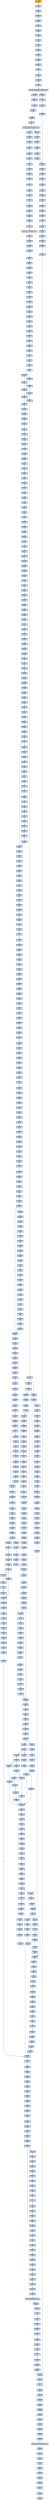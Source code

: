 strict digraph G {
	graph [bgcolor=transparent,
		name=G
	];
	node [color=lightsteelblue,
		fillcolor=lightsteelblue,
		shape=rectangle,
		style=filled
	];
	"0x0043f249"	[label="0x0043f249
movl"];
	"0x0043f24f"	[label="0x0043f24f
orl"];
	"0x0043f249" -> "0x0043f24f"	[color="#000000"];
	"0x0043f91a"	[label="0x0043f91a
movl"];
	"0x0043f91e"	[label="0x0043f91e
movl"];
	"0x0043f91a" -> "0x0043f91e"	[color="#000000"];
	"0x0043ff39"	[label="0x0043ff39
movl"];
	"0x0043ff3d"	[label="0x0043ff3d
incl"];
	"0x0043ff39" -> "0x0043ff3d"	[color="#000000"];
	"0x0043fb32"	[label="0x0043fb32
movl"];
	"0x0043fb37"	[label="0x0043fb37
movl"];
	"0x0043fb32" -> "0x0043fb37"	[color="#000000"];
	"0x0043fe7d"	[label="0x0043fe7d
movl"];
	"0x0043fe80"	[label="0x0043fe80
subl"];
	"0x0043fe7d" -> "0x0043fe80"	[color="#000000"];
	"0x0043ff0d"	[label="0x0043ff0d
movl"];
	"0x0043ff14"	[label="0x0043ff14
jmp"];
	"0x0043ff0d" -> "0x0043ff14"	[color="#000000"];
	"0x0043f7cb"	[label="0x0043f7cb
shll"];
	"0x0043f7ce"	[label="0x0043f7ce
andl"];
	"0x0043f7cb" -> "0x0043f7ce"	[color="#000000"];
	"0x0043fe72"	[label="0x0043fe72
subl"];
	"0x0043fe74"	[label="0x0043fe74
addl"];
	"0x0043fe72" -> "0x0043fe74"	[color="#000000"];
	"0x0043fe67"	[label="0x0043fe67
movl"];
	"0x0043fe6a"	[label="0x0043fe6a
movl"];
	"0x0043fe67" -> "0x0043fe6a"	[color="#000000"];
	"0x0043f179"	[label="0x0043f179
repz"];
	"0x0043f17b"	[label="0x0043f17b
popl"];
	"0x0043f179" -> "0x0043f17b"	[color="#000000"];
	"0x0043f972"	[label="0x0043f972
je"];
	"0x0043f996"	[label="0x0043f996
movl"];
	"0x0043f972" -> "0x0043f996"	[color="#000000",
		label=T];
	"0x0043f974"	[label="0x0043f974
movl"];
	"0x0043f972" -> "0x0043f974"	[color="#000000",
		label=F];
	"0x0043f0f1"	[label="0x0043f0f1
pushl"];
	"0x0043f0f7"	[label="0x0043f0f7
pushl"];
	"0x0043f0f1" -> "0x0043f0f7"	[color="#000000"];
	"0x0043f7e5"	[label="0x0043f7e5
jae"];
	"0x0043f7e7"	[label="0x0043f7e7
popl"];
	"0x0043f7e5" -> "0x0043f7e7"	[color="#000000",
		label=F];
	"0x0043fa89"	[label="0x0043fa89
xorl"];
	"0x0043fa8b"	[label="0x0043fa8b
xorl"];
	"0x0043fa89" -> "0x0043fa8b"	[color="#000000"];
	"0x0043f8dc"	[label="0x0043f8dc
movl"];
	"0x0043f8e0"	[label="0x0043f8e0
movl"];
	"0x0043f8dc" -> "0x0043f8e0"	[color="#000000"];
	"0x0043fa7d"	[label="0x0043fa7d
popl"];
	"0x0043fa7e"	[label="0x0043fa7e
popl"];
	"0x0043fa7d" -> "0x0043fa7e"	[color="#000000"];
	"0x0043f015"	[label="0x0043f015
movl"];
	"0x0043f01a"	[label="0x0043f01a
addl"];
	"0x0043f015" -> "0x0043f01a"	[color="#000000"];
	"0x0043fd3e"	[label="0x0043fd3e
movl"];
	"0x0043fd42"	[label="0x0043fd42
jmp"];
	"0x0043fd3e" -> "0x0043fd42"	[color="#000000"];
	"0x0043fe55"	[label="0x0043fe55
addl"];
	"0x0043fe58"	[label="0x0043fe58
orl"];
	"0x0043fe55" -> "0x0043fe58"	[color="#000000"];
	"0x0043fb6e"	[label="0x0043fb6e
leal"];
	"0x0043fb71"	[label="0x0043fb71
pushl"];
	"0x0043fb6e" -> "0x0043fb71"	[color="#000000"];
	"0x0043f840"	[label="0x0043f840
movl"];
	"0x0043f845"	[label="0x0043f845
movl"];
	"0x0043f840" -> "0x0043f845"	[color="#000000"];
	"0x0043f2b1"	[label="0x0043f2b1
addl"];
	"0x0043f2b3"	[label="0x0043f2b3
addl"];
	"0x0043f2b1" -> "0x0043f2b3"	[color="#000000"];
	"0x0043fd3a"	[label="0x0043fd3a
incl"];
	"0x0043fd3b"	[label="0x0043fd3b
incl"];
	"0x0043fd3a" -> "0x0043fd3b"	[color="#000000"];
	"0x0043f7b3"	[label="0x0043f7b3
pushl"];
	"0x0043f7b4"	[label="0x0043f7b4
movl"];
	"0x0043f7b3" -> "0x0043f7b4"	[color="#000000"];
	"0x0043fa82"	[label="0x0043fa82
popl"];
	"0x0043fa83"	[label="0x0043fa83
ret"];
	"0x0043fa82" -> "0x0043fa83"	[color="#000000"];
	"0x0043f943"	[label="0x0043f943
cmpl"];
	"0x0043f949"	[label="0x0043f949
je"];
	"0x0043f943" -> "0x0043f949"	[color="#000000"];
	"0x0043fed3"	[label="0x0043fed3
movl"];
	"0x0043fed6"	[label="0x0043fed6
movl"];
	"0x0043fed3" -> "0x0043fed6"	[color="#000000"];
	"0x0043fec6"	[label="0x0043fec6
movl"];
	"0x0043fec8"	[label="0x0043fec8
cmpl"];
	"0x0043fec6" -> "0x0043fec8"	[color="#000000"];
	"0x0043fa07"	[label="0x0043fa07
jae"];
	"0x0043fa09"	[label="0x0043fa09
movl"];
	"0x0043fa07" -> "0x0043fa09"	[color="#000000",
		label=F];
	"0x0043fa1d"	[label="0x0043fa1d
cmpl"];
	"0x0043fa07" -> "0x0043fa1d"	[color="#000000",
		label=T];
	"0x0043fbc5"	[label="0x0043fbc5
movl"];
	"0x0043fbc7"	[label="0x0043fbc7
call"];
	"0x0043fbc5" -> "0x0043fbc7"	[color="#000000"];
	"0x0043f7db"	[label="0x0043f7db
movl"];
	"0x0043f7de"	[label="0x0043f7de
movl"];
	"0x0043f7db" -> "0x0043f7de"	[color="#000000"];
	"0x0043fcda"	[label="0x0043fcda
leal"];
	"0x0043fcde"	[label="0x0043fcde
movl"];
	"0x0043fcda" -> "0x0043fcde"	[color="#000000"];
	"0x0043f807"	[label="0x0043f807
movl"];
	"0x0043f80a"	[label="0x0043f80a
popl"];
	"0x0043f807" -> "0x0043f80a"	[color="#000000"];
	"0x0043fa1b"	[label="0x0043fa1b
jmp"];
	"0x0043fa58"	[label="0x0043fa58
movl"];
	"0x0043fa1b" -> "0x0043fa58"	[color="#000000"];
	"0x0043f7fd"	[label="0x0043f7fd
andl"];
	"0x0043f802"	[label="0x0043f802
shrl"];
	"0x0043f7fd" -> "0x0043f802"	[color="#000000"];
	"0x0043fe90"	[label="0x0043fe90
call"];
	"0x0043f9b0"	[label="0x0043f9b0
pushl"];
	"0x0043fe90" -> "0x0043f9b0"	[color="#000000"];
	"0x0043f26f"	[label="0x0043f26f
addl"];
	"0x0043f271"	[label="0x0043f271
movl"];
	"0x0043f26f" -> "0x0043f271"	[color="#000000"];
	"0x0043f7a4"	[label="0x0043f7a4
pushl"];
	"0x0043f7a5"	[label="0x0043f7a5
movl"];
	"0x0043f7a4" -> "0x0043f7a5"	[color="#000000"];
	"0x0043ff53"	[label="0x0043ff53
cmpl"];
	"0x0043ff55"	[label="0x0043ff55
jb"];
	"0x0043ff53" -> "0x0043ff55"	[color="#000000"];
	"0x0043f9a7"	[label="0x0043f9a7
addl"];
	"0x0043f9ad"	[label="0x0043f9ad
ret"];
	"0x0043f9a7" -> "0x0043f9ad"	[color="#000000"];
	"0x0043fa9b"	[label="0x0043fa9b
movb"];
	"0x0043faa2"	[label="0x0043faa2
popl"];
	"0x0043fa9b" -> "0x0043faa2"	[color="#000000"];
	"0x0043f8f0"	[label="0x0043f8f0
subl"];
	"0x0043f8f2"	[label="0x0043f8f2
addl"];
	"0x0043f8f0" -> "0x0043f8f2"	[color="#000000"];
	"0x0043fa16"	[label="0x0043fa16
movb"];
	"0x0043fa19"	[label="0x0043fa19
movl"];
	"0x0043fa16" -> "0x0043fa19"	[color="#000000"];
	"0x0043ff6c"	[label="0x0043ff6c
testb"];
	"0x0043ff6e"	[label="0x0043ff6e
je"];
	"0x0043ff6c" -> "0x0043ff6e"	[color="#000000"];
	"0x0043ff61"	[label="0x0043ff61
movl"];
	"0x0043ff63"	[label="0x0043ff63
jmp"];
	"0x0043ff61" -> "0x0043ff63"	[color="#000000"];
	"0x0043fce6"	[label="0x0043fce6
popl"];
	"0x0043fce7"	[label="0x0043fce7
popl"];
	"0x0043fce6" -> "0x0043fce7"	[color="#000000"];
	"0x0043f176"	[label="0x0043f176
andl"];
	"0x0043f176" -> "0x0043f179"	[color="#000000"];
	"0x0043f7e0"	[label="0x0043f7e0
movl"];
	"0x0043f7e3"	[label="0x0043f7e3
cmpl"];
	"0x0043f7e0" -> "0x0043f7e3"	[color="#000000"];
	"0x0043f1c0"	[label="0x0043f1c0
movl"];
	"0x0043f1c6"	[label="0x0043f1c6
subl"];
	"0x0043f1c0" -> "0x0043f1c6"	[color="#000000"];
	"0x0043f964"	[label="0x0043f964
jbe"];
	"0x0043f966"	[label="0x0043f966
movl"];
	"0x0043f964" -> "0x0043f966"	[color="#000000",
		label=F];
	"0x0043f2c0"	[label="0x0043f2c0
addl"];
	"0x0043f2c6"	[label="0x0043f2c6
testl"];
	"0x0043f2c0" -> "0x0043f2c6"	[color="#000000"];
	"0x0043fe3c"	[label="0x0043fe3c
shll"];
	"0x0043fe3f"	[label="0x0043fe3f
movb"];
	"0x0043fe3c" -> "0x0043fe3f"	[color="#000000"];
	"0x0043fb9d"	[label="0x0043fb9d
cmpl"];
	"0x0043fba0"	[label="0x0043fba0
jb"];
	"0x0043fb9d" -> "0x0043fba0"	[color="#000000"];
	"0x0043f8cc"	[label="0x0043f8cc
movl"];
	"0x0043f8cf"	[label="0x0043f8cf
movl"];
	"0x0043f8cc" -> "0x0043f8cf"	[color="#000000"];
	"0x0043f7f6"	[label="0x0043f7f6
movl"];
	"0x0043f7fb"	[label="0x0043f7fb
subl"];
	"0x0043f7f6" -> "0x0043f7fb"	[color="#000000"];
	"0x0043f0b0"	[label="0x0043f0b0
pushl"];
	"0x0043f0b2"	[label="0x0043f0b2
pushl"];
	"0x0043f0b0" -> "0x0043f0b2"	[color="#000000"];
	"0x0043faaf"	[label="0x0043faaf
incl"];
	"0x0043fab0"	[label="0x0043fab0
cmpl"];
	"0x0043faaf" -> "0x0043fab0"	[color="#000000"];
	"0x0043f99d"	[label="0x0043f99d
cmpl"];
	"0x0043f99f"	[label="0x0043f99f
jb"];
	"0x0043f99d" -> "0x0043f99f"	[color="#000000"];
	"0x0043f83b"	[label="0x0043f83b
pushl"];
	"0x0043f83c"	[label="0x0043f83c
pushl"];
	"0x0043f83b" -> "0x0043f83c"	[color="#000000"];
	"0x0043fefc"	[label="0x0043fefc
movl"];
	"0x0043ff03"	[label="0x0043ff03
testl"];
	"0x0043fefc" -> "0x0043ff03"	[color="#000000"];
	"0x0043fb72"	[label="0x0043fb72
pushl"];
	"0x0043fb71" -> "0x0043fb72"	[color="#000000"];
	"0x0043fb63"	[label="0x0043fb63
subl"];
	"0x0043fb69"	[label="0x0043fb69
pushl"];
	"0x0043fb63" -> "0x0043fb69"	[color="#000000"];
	"0x0043f416"	[label="0x0043f416
jne"];
	"0x0043f420"	[label="0x0043f420
pushl"];
	"0x0043f416" -> "0x0043f420"	[color="#000000",
		label=T];
	"0x0043fecb"	[label="0x0043fecb
movl"];
	"0x0043fec8" -> "0x0043fecb"	[color="#000000"];
	"0x0043f8ad"	[label="0x0043f8ad
cmpl"];
	"0x0043f8b3"	[label="0x0043f8b3
movl"];
	"0x0043f8ad" -> "0x0043f8b3"	[color="#000000"];
	"0x0043f40d"	[label="0x0043f40d
orl"];
	"0x0043f40f"	[label="0x0043f40f
movl"];
	"0x0043f40d" -> "0x0043f40f"	[color="#000000"];
	"0x0043f97a"	[label="0x0043f97a
andl"];
	"0x0043f97f"	[label="0x0043f97f
movl"];
	"0x0043f97a" -> "0x0043f97f"	[color="#000000"];
	"0x0043fcc5"	[label="0x0043fcc5
incl"];
	"0x0043fcc6"	[label="0x0043fcc6
cmpl"];
	"0x0043fcc5" -> "0x0043fcc6"	[color="#000000"];
	"0x0043fb06"	[label="0x0043fb06
movl"];
	"0x0043fb08"	[label="0x0043fb08
movl"];
	"0x0043fb06" -> "0x0043fb08"	[color="#000000"];
	"0x0043f2b9"	[label="0x0043f2b9
movl"];
	"0x0043f2b3" -> "0x0043f2b9"	[color="#000000"];
	"0x0043f9b1"	[label="0x0043f9b1
pushl"];
	"0x0043f9b0" -> "0x0043f9b1"	[color="#000000"];
	"0x0043f864"	[label="0x0043f864
xorl"];
	"0x0043f866"	[label="0x0043f866
movb"];
	"0x0043f864" -> "0x0043f866"	[color="#000000"];
	"0x0043f3ff"	[label="0x0043f3ff
popl"];
	"0x0043f400"	[label="0x0043f400
movl"];
	"0x0043f3ff" -> "0x0043f400"	[color="#000000"];
	"0x0043fd2d"	[label="0x0043fd2d
cmpl"];
	"0x0043fd32"	[label="0x0043fd32
jae"];
	"0x0043fd2d" -> "0x0043fd32"	[color="#000000"];
	"0x0043fe42"	[label="0x0043fe42
movb"];
	"0x0043fe46"	[label="0x0043fe46
movl"];
	"0x0043fe42" -> "0x0043fe46"	[color="#000000"];
	"0x0043fa5a"	[label="0x0043fa5a
movl"];
	"0x0043fa58" -> "0x0043fa5a"	[color="#000000"];
	"0x0043f82c"	[label="0x0043f82c
addl"];
	"0x0043f831"	[label="0x0043f831
ret"];
	"0x0043f82c" -> "0x0043f831"	[color="#000000"];
	"0x0043f15f"	[label="0x0043f15f
movl"];
	"0x0043f161"	[label="0x0043f161
movl"];
	"0x0043f15f" -> "0x0043f161"	[color="#000000"];
	"0x0043fa85"	[label="0x0043fa85
pushl"];
	"0x0043fa86"	[label="0x0043fa86
pushl"];
	"0x0043fa85" -> "0x0043fa86"	[color="#000000"];
	"0x0043ff16"	[label="0x0043ff16
movl"];
	"0x0043ff1c"	[label="0x0043ff1c
movl"];
	"0x0043ff16" -> "0x0043ff1c"	[color="#000000"];
	"0x0043f88e"	[label="0x0043f88e
movl"];
	"0x0043f892"	[label="0x0043f892
movl"];
	"0x0043f88e" -> "0x0043f892"	[color="#000000"];
	"0x0043fe24"	[label="0x0043fe24
je"];
	"0x0043fe26"	[label="0x0043fe26
cmpl"];
	"0x0043fe24" -> "0x0043fe26"	[color="#000000",
		label=F];
	"0x0043fe9c"	[label="0x0043fe9c
cmpl"];
	"0x0043fe24" -> "0x0043fe9c"	[color="#000000",
		label=T];
	"0x0043fe65"	[label="0x0043fe65
jae"];
	"0x0043fe65" -> "0x0043fe67"	[color="#000000",
		label=F];
	"0x0043f00d"	[label="0x0043f00d
ret"];
	"0x0043f008"	[label="0x0043f008
jmp"];
	"0x0043f00d" -> "0x0043f008"	[color="#000000"];
	"0x0043f04f"	[label="0x0043f04f
call"];
	GETPROCADDRESS_KERNEL32_DLL	[color=lightgrey,
		fillcolor=lightgrey,
		label="GETPROCADDRESS_KERNEL32_DLL
GETPROCADDRESS-KERNEL32-DLL"];
	"0x0043f04f" -> GETPROCADDRESS_KERNEL32_DLL	[color="#000000"];
	"0x0043f6d7"	[label="0x0043f6d7
call"];
	"0x0043fa84"	[label="0x0043fa84
pushl"];
	"0x0043f6d7" -> "0x0043fa84"	[color="#000000"];
	"0x0043fa84" -> "0x0043fa85"	[color="#000000"];
	"0x0043f71a"	[label="0x0043f71a
jne"];
	"0x0043f726"	[label="0x0043f726
movl"];
	"0x0043f71a" -> "0x0043f726"	[color="#000000",
		label=T];
	"0x0043f8fa"	[label="0x0043f8fa
movl"];
	"0x0043f8fe"	[label="0x0043f8fe
movl"];
	"0x0043f8fa" -> "0x0043f8fe"	[color="#000000"];
	"0x0043ff83"	[label="0x0043ff83
movb"];
	"0x0043ff85"	[label="0x0043ff85
popl"];
	"0x0043ff83" -> "0x0043ff85"	[color="#000000"];
	"0x0043ff70"	[label="0x0043ff70
cmpl"];
	"0x0043fd42" -> "0x0043ff70"	[color="#000000"];
	"0x0043f04a"	[label="0x0043f04a
leal"];
	"0x0043f04d"	[label="0x0043f04d
pushl"];
	"0x0043f04a" -> "0x0043f04d"	[color="#000000"];
	"0x0043fb98"	[label="0x0043fb98
movb"];
	"0x0043fb9c"	[label="0x0043fb9c
incl"];
	"0x0043fb98" -> "0x0043fb9c"	[color="#000000"];
	"0x0043fb24"	[label="0x0043fb24
movl"];
	"0x0043fb2a"	[label="0x0043fb2a
movl"];
	"0x0043fb24" -> "0x0043fb2a"	[color="#000000"];
	"0x0043f0bc"	[label="0x0043f0bc
pushl"];
	"0x0043f0be"	[label="0x0043f0be
call"];
	"0x0043f0bc" -> "0x0043f0be"	[color="#000000"];
	"0x0043f935"	[label="0x0043f935
movl"];
	"0x0043f939"	[label="0x0043f939
movl"];
	"0x0043f935" -> "0x0043f939"	[color="#000000"];
	"0x0043f862"	[label="0x0043f862
jbe"];
	"0x0043f862" -> "0x0043f864"	[color="#000000",
		label=F];
	"0x0043fa87"	[label="0x0043fa87
movl"];
	"0x0043fa86" -> "0x0043fa87"	[color="#000000"];
	"0x0043f9d0"	[label="0x0043f9d0
shll"];
	"0x0043f9d3"	[label="0x0043f9d3
andl"];
	"0x0043f9d0" -> "0x0043f9d3"	[color="#000000"];
	"0x0043ff57"	[label="0x0043ff57
movl"];
	"0x0043ff55" -> "0x0043ff57"	[color="#000000",
		label=F];
	"0x0043f9a4"	[label="0x0043f9a4
movb"];
	"0x0043f9a6"	[label="0x0043f9a6
popl"];
	"0x0043f9a4" -> "0x0043f9a6"	[color="#000000"];
	"0x0043f926"	[label="0x0043f926
addl"];
	"0x0043f929"	[label="0x0043f929
incl"];
	"0x0043f926" -> "0x0043f929"	[color="#000000"];
	"0x0043f8d3"	[label="0x0043f8d3
jl"];
	"0x0043f8d5"	[label="0x0043f8d5
movl"];
	"0x0043f8d3" -> "0x0043f8d5"	[color="#000000",
		label=F];
	"0x0043f922"	[label="0x0043f922
movl"];
	"0x0043f8d3" -> "0x0043f922"	[color="#000000",
		label=T];
	"0x0043f163"	[label="0x0043f163
addl"];
	"0x0043f161" -> "0x0043f163"	[color="#000000"];
	"0x0043f7c4"	[label="0x0043f7c4
movl"];
	"0x0043f7c7"	[label="0x0043f7c7
movl"];
	"0x0043f7c4" -> "0x0043f7c7"	[color="#000000"];
	"0x0043f6f0"	[label="0x0043f6f0
call"];
	"0x0043fb02"	[label="0x0043fb02
movl"];
	"0x0043f6f0" -> "0x0043fb02"	[color="#000000"];
	"0x0043f2a2"	[label="0x0043f2a2
movl"];
	"0x0043f2a8"	[label="0x0043f2a8
movl"];
	"0x0043f2a2" -> "0x0043f2a8"	[color="#000000"];
	"0x0043f251"	[label="0x0043f251
je"];
	"0x0043f24f" -> "0x0043f251"	[color="#000000"];
	"0x0043fa95"	[label="0x0043fa95
pushl"];
	"0x0043fa96"	[label="0x0043fa96
call"];
	"0x0043fa95" -> "0x0043fa96"	[color="#000000"];
	"0x0043fab3"	[label="0x0043fab3
jb"];
	"0x0043fab5"	[label="0x0043fab5
movl"];
	"0x0043fab3" -> "0x0043fab5"	[color="#000000",
		label=F];
	"0x0043fce8"	[label="0x0043fce8
movb"];
	"0x0043fcea"	[label="0x0043fcea
popl"];
	"0x0043fce8" -> "0x0043fcea"	[color="#000000"];
	"0x0043f907"	[label="0x0043f907
movw"];
	"0x0043f90a"	[label="0x0043f90a
shrl"];
	"0x0043f907" -> "0x0043f90a"	[color="#000000"];
	"0x0043f2aa"	[label="0x0043f2aa
testl"];
	"0x0043f2ac"	[label="0x0043f2ac
jne"];
	"0x0043f2aa" -> "0x0043f2ac"	[color="#000000"];
	"0x0043fe29"	[label="0x0043fe29
jb"];
	"0x0043fe2b"	[label="0x0043fe2b
movl"];
	"0x0043fe29" -> "0x0043fe2b"	[color="#000000",
		label=F];
	"0x0043fe29" -> "0x0043fe9c"	[color="#000000",
		label=T];
	"0x0043f042"	[label="0x0043f042
movl"];
	"0x0043f048"	[label="0x0043f048
movl"];
	"0x0043f042" -> "0x0043f048"	[color="#000000"];
	"0x0043f055"	[label="0x0043f055
stosl"];
	"0x0043f056"	[label="0x0043f056
movb"];
	"0x0043f055" -> "0x0043f056"	[color="#000000"];
	"0x0043f37e"	[label="0x0043f37e
movl"];
	"0x0043f384"	[label="0x0043f384
jmp"];
	"0x0043f37e" -> "0x0043f384"	[color="#000000"];
	"0x0043ff86"	[label="0x0043ff86
addl"];
	"0x0043ff89"	[label="0x0043ff89
ret"];
	"0x0043ff86" -> "0x0043ff89"	[color="#000000"];
	"0x0043f8eb"	[label="0x0043f8eb
andl"];
	"0x0043f8eb" -> "0x0043f8f0"	[color="#000000"];
	"0x0043ff4e"	[label="0x0043ff4e
movb"];
	"0x0043ff51"	[label="0x0043ff51
movl"];
	"0x0043ff4e" -> "0x0043ff51"	[color="#000000"];
	"0x0043fcb9"	[label="0x0043fcb9
xorl"];
	"0x0043fcbb"	[label="0x0043fcbb
cmpb"];
	"0x0043fcb9" -> "0x0043fcbb"	[color="#000000"];
	"0x0043f38f"	[label="0x0043f38f
movl"];
	"0x0043f392"	[label="0x0043f392
addl"];
	"0x0043f38f" -> "0x0043f392"	[color="#000000"];
	"0x0043fed1"	[label="0x0043fed1
jae"];
	"0x0043fed1" -> "0x0043fed3"	[color="#000000",
		label=F];
	"0x0043fb74"	[label="0x0043fb74
movl"];
	"0x0043fb76"	[label="0x0043fb76
call"];
	"0x0043fb74" -> "0x0043fb76"	[color="#000000"];
	"0x0043ff4c"	[label="0x0043ff4c
movb"];
	"0x0043ff4c" -> "0x0043ff4e"	[color="#000000"];
	"0x0043f1b0"	[label="0x0043f1b0
je"];
	"0x0043f1ba"	[label="0x0043f1ba
movl"];
	"0x0043f1b0" -> "0x0043f1ba"	[color="#000000",
		label=T];
	"0x0043f048" -> "0x0043f04a"	[color="#000000"];
	"0x0043f970"	[label="0x0043f970
testb"];
	"0x0043f970" -> "0x0043f972"	[color="#000000"];
	"0x0043fa5d"	[label="0x0043fa5d
addl"];
	"0x0043fa5a" -> "0x0043fa5d"	[color="#000000"];
	"0x0043f84d"	[label="0x0043f84d
leal"];
	"0x0043f851"	[label="0x0043f851
xorl"];
	"0x0043f84d" -> "0x0043f851"	[color="#000000"];
	"0x0043f80f"	[label="0x0043f80f
movl"];
	"0x0043f813"	[label="0x0043f813
movl"];
	"0x0043f80f" -> "0x0043f813"	[color="#000000"];
	"0x0043fe41"	[label="0x0043fe41
incl"];
	"0x0043fe41" -> "0x0043fe42"	[color="#000000"];
	"0x0043fb12"	[label="0x0043fb12
movl"];
	"0x0043fb14"	[label="0x0043fb14
movl"];
	"0x0043fb12" -> "0x0043fb14"	[color="#000000"];
	"0x0043fa05"	[label="0x0043fa05
cmpl"];
	"0x0043fa05" -> "0x0043fa07"	[color="#000000"];
	"0x0043fefa"	[label="0x0043fefa
jae"];
	"0x0043fefa" -> "0x0043fefc"	[color="#000000",
		label=F];
	"0x0043fefa" -> "0x0043ff16"	[color="#000000",
		label=T];
	"0x0043fd36"	[label="0x0043fd36
movb"];
	"0x0043fd38"	[label="0x0043fd38
movl"];
	"0x0043fd36" -> "0x0043fd38"	[color="#000000"];
	"0x0043f6ec"	[label="0x0043f6ec
leal"];
	"0x0043f6ec" -> "0x0043f6f0"	[color="#000000"];
	"0x0043ff4b"	[label="0x0043ff4b
incl"];
	"0x0043ff4b" -> "0x0043ff4c"	[color="#000000"];
	"0x0043f03c"	[label="0x0043f03c
call"];
	GETMODULEHANDLEA_KERNEL32_DLL	[color=lightgrey,
		fillcolor=lightgrey,
		label="GETMODULEHANDLEA_KERNEL32_DLL
GETMODULEHANDLEA-KERNEL32-DLL"];
	"0x0043f03c" -> GETMODULEHANDLEA_KERNEL32_DLL	[color="#000000"];
	"0x0043f6c8"	[label="0x0043f6c8
movl"];
	"0x0043f6cc"	[label="0x0043f6cc
subl"];
	"0x0043f6c8" -> "0x0043f6cc"	[color="#000000"];
	"0x0043fa27"	[label="0x0043fa27
addl"];
	"0x0043fa2a"	[label="0x0043fa2a
jmp"];
	"0x0043fa27" -> "0x0043fa2a"	[color="#000000"];
	"0x0043f415"	[label="0x0043f415
popa"];
	"0x0043f415" -> "0x0043f416"	[color="#000000"];
	"0x0043f002"	[label="0x0043f002
call"];
	"0x0043f00a"	[label="0x0043f00a
popl"];
	"0x0043f002" -> "0x0043f00a"	[color="#000000"];
	"0x0043f718"	[label="0x0043f718
testb"];
	"0x0043ff89" -> "0x0043f718"	[color="#000000"];
	"0x0043f8f4"	[label="0x0043f8f4
movb"];
	"0x0043f8f2" -> "0x0043f8f4"	[color="#000000"];
	"0x0043f16f"	[label="0x0043f16f
sarl"];
	"0x0043f172"	[label="0x0043f172
repz"];
	"0x0043f16f" -> "0x0043f172"	[color="#000000"];
	"0x0043fce3"	[label="0x0043fce3
repz"];
	"0x0043fce5"	[label="0x0043fce5
popl"];
	"0x0043fce3" -> "0x0043fce5"	[color="#000000"];
	"0x0043fe8a"	[label="0x0043fe8a
leal"];
	"0x0043fe8a" -> "0x0043fe90"	[color="#000000"];
	"0x0043fb5a"	[label="0x0043fb5a
call"];
	"0x0043fb5a" -> "0x0043fb63"	[color="#000000"];
	"0x0043f425"	[label="0x0043f425
ret"];
	"0x0043f2bb"	[label="0x0043f2bb
movl"];
	"0x0043f2b9" -> "0x0043f2bb"	[color="#000000"];
	"0x0043f035"	[label="0x0043f035
leal"];
	"0x0043f03b"	[label="0x0043f03b
pushl"];
	"0x0043f035" -> "0x0043f03b"	[color="#000000"];
	"0x0043f823"	[label="0x0043f823
leal"];
	"0x0043f826"	[label="0x0043f826
movl"];
	"0x0043f823" -> "0x0043f826"	[color="#000000"];
	"0x0043f0b7"	[label="0x0043f0b7
pushl"];
	"0x0043f0b2" -> "0x0043f0b7"	[color="#000000"];
	"0x0043fe5a"	[label="0x0043fe5a
movl"];
	"0x0043fe58" -> "0x0043fe5a"	[color="#000000"];
	"0x0043f40c"	[label="0x0043f40c
popl"];
	"0x0043f40c" -> "0x0043f40d"	[color="#000000"];
	"0x0043f8f6"	[label="0x0043f8f6
movl"];
	"0x0043f8f8"	[label="0x0043f8f8
movb"];
	"0x0043f8f6" -> "0x0043f8f8"	[color="#000000"];
	"0x0043ff5b"	[label="0x0043ff5b
addl"];
	"0x0043ff57" -> "0x0043ff5b"	[color="#000000"];
	"0x0043f117"	[label="0x0043f117
movl"];
	"0x0043f11d"	[label="0x0043f11d
xorl"];
	"0x0043f117" -> "0x0043f11d"	[color="#000000"];
	"0x0043fa4e"	[label="0x0043fa4e
jmp"];
	"0x0043fa4e" -> "0x0043fa58"	[color="#000000"];
	"0x0043f904"	[label="0x0043f904
shll"];
	"0x0043f904" -> "0x0043f907"	[color="#000000"];
	"0x0043f83d"	[label="0x0043f83d
movl"];
	"0x0043f83c" -> "0x0043f83d"	[color="#000000"];
	"0x0043f111"	[label="0x0043f111
pushl"];
	"0x0043f112"	[label="0x0043f112
movl"];
	"0x0043f111" -> "0x0043f112"	[color="#000000"];
	"0x0043fe82"	[label="0x0043fe82
andl"];
	"0x0043fe88"	[label="0x0043fe88
shrl"];
	"0x0043fe82" -> "0x0043fe88"	[color="#000000"];
	"0x0043f92e"	[label="0x0043f92e
cmpl"];
	"0x0043f931"	[label="0x0043f931
movl"];
	"0x0043f92e" -> "0x0043f931"	[color="#000000"];
	"0x0043fa11"	[label="0x0043fa11
shrl"];
	"0x0043fa14"	[label="0x0043fa14
xorl"];
	"0x0043fa11" -> "0x0043fa14"	[color="#000000"];
	"0x0043ff22"	[label="0x0043ff22
leal"];
	"0x0043ff1c" -> "0x0043ff22"	[color="#000000"];
	"0x0043fa5f"	[label="0x0043fa5f
movl"];
	"0x0043fa5d" -> "0x0043fa5f"	[color="#000000"];
	"0x0043fb1b"	[label="0x0043fb1b
movl"];
	"0x0043fb14" -> "0x0043fb1b"	[color="#000000"];
	"0x0043f7ee"	[label="0x0043f7ee
movl"];
	"0x0043f7f2"	[label="0x0043f7f2
subl"];
	"0x0043f7ee" -> "0x0043f7f2"	[color="#000000"];
	"0x0043ff82"	[label="0x0043ff82
popl"];
	"0x0043ff82" -> "0x0043ff83"	[color="#000000"];
	"0x0043f40f" -> "0x0043f415"	[color="#000000"];
	"0x0043f89e"	[label="0x0043f89e
leal"];
	"0x0043f8a1"	[label="0x0043f8a1
movl"];
	"0x0043f89e" -> "0x0043f8a1"	[color="#000000"];
	"0x0043f05b"	[label="0x0043f05b
cmpb"];
	"0x0043f05d"	[label="0x0043f05d
jne"];
	"0x0043f05b" -> "0x0043f05d"	[color="#000000"];
	"0x0043fa14" -> "0x0043fa16"	[color="#000000"];
	"0x0043fb30"	[label="0x0043fb30
xorl"];
	"0x0043fb2a" -> "0x0043fb30"	[color="#000000"];
	"0x0043f983"	[label="0x0043f983
movl"];
	"0x0043f986"	[label="0x0043f986
xorl"];
	"0x0043f983" -> "0x0043f986"	[color="#000000"];
	"0x0043fa2f"	[label="0x0043fa2f
jae"];
	"0x0043fa38"	[label="0x0043fa38
cmpl"];
	"0x0043fa2f" -> "0x0043fa38"	[color="#000000",
		label=T];
	"0x0043fa31"	[label="0x0043fa31
movl"];
	"0x0043fa2f" -> "0x0043fa31"	[color="#000000",
		label=F];
	"0x0043f04e"	[label="0x0043f04e
pushl"];
	"0x0043f04d" -> "0x0043f04e"	[color="#000000"];
	"0x0043fbaf"	[label="0x0043fbaf
call"];
	"0x0043f834"	[label="0x0043f834
subl"];
	"0x0043fbaf" -> "0x0043f834"	[color="#000000"];
	"0x0043fa2c"	[label="0x0043fa2c
cmpl"];
	"0x0043fa2c" -> "0x0043fa2f"	[color="#000000"];
	"0x0043fa3b"	[label="0x0043fa3b
jae"];
	"0x0043fa44"	[label="0x0043fa44
cmpl"];
	"0x0043fa3b" -> "0x0043fa44"	[color="#000000",
		label=T];
	"0x0043fa3d"	[label="0x0043fa3d
movl"];
	"0x0043fa3b" -> "0x0043fa3d"	[color="#000000",
		label=F];
	"0x0043fa38" -> "0x0043fa3b"	[color="#000000"];
	"0x0043f8f8" -> "0x0043f8fa"	[color="#000000"];
	"0x0043f9e1"	[label="0x0043f9e1
movl"];
	"0x0043f9e4"	[label="0x0043f9e4
movl"];
	"0x0043f9e1" -> "0x0043f9e4"	[color="#000000"];
	"0x0043fb4f"	[label="0x0043fb4f
movl"];
	"0x0043fb55"	[label="0x0043fb55
repz"];
	"0x0043fb4f" -> "0x0043fb55"	[color="#000000"];
	"0x0043faf7"	[label="0x0043faf7
popl"];
	"0x0043faf8"	[label="0x0043faf8
popl"];
	"0x0043faf7" -> "0x0043faf8"	[color="#000000"];
	"0x0043f9e6"	[label="0x0043f9e6
movl"];
	"0x0043f9e9"	[label="0x0043f9e9
cmpl"];
	"0x0043f9e6" -> "0x0043f9e9"	[color="#000000"];
	"0x0043f7a7"	[label="0x0043f7a7
pushl"];
	"0x0043f7a8"	[label="0x0043f7a8
movl"];
	"0x0043f7a7" -> "0x0043f7a8"	[color="#000000"];
	"0x0043fec4"	[label="0x0043fec4
orl"];
	"0x0043fec4" -> "0x0043fec6"	[color="#000000"];
	"0x0043f915"	[label="0x0043f915
andl"];
	"0x0043f918"	[label="0x0043f918
repz"];
	"0x0043f915" -> "0x0043f918"	[color="#000000"];
	"0x0043f962"	[label="0x0043f962
testl"];
	"0x0043f962" -> "0x0043f964"	[color="#000000"];
	"0x0043fa65"	[label="0x0043fa65
movl"];
	"0x0043fa6a"	[label="0x0043fa6a
subl"];
	"0x0043fa65" -> "0x0043fa6a"	[color="#000000"];
	"0x0043f1c8"	[label="0x0043f1c8
je"];
	"0x0043f243"	[label="0x0043f243
movl"];
	"0x0043f1c8" -> "0x0043f243"	[color="#000000",
		label=T];
	"0x0043f99c"	[label="0x0043f99c
incl"];
	"0x0043f996" -> "0x0043f99c"	[color="#000000"];
	"0x0043f10f"	[label="0x0043f10f
pushl"];
	"0x0043f110"	[label="0x0043f110
pushl"];
	"0x0043f10f" -> "0x0043f110"	[color="#000000"];
	"0x0043fa8d"	[label="0x0043fa8d
leal"];
	"0x0043fa93"	[label="0x0043fa93
movl"];
	"0x0043fa8d" -> "0x0043fa93"	[color="#000000"];
	"0x0043f92a"	[label="0x0043f92a
decl"];
	"0x0043f929" -> "0x0043f92a"	[color="#000000"];
	"0x0043f873"	[label="0x0043f873
cmpl"];
	"0x0043f875"	[label="0x0043f875
movl"];
	"0x0043f873" -> "0x0043f875"	[color="#000000"];
	"0x0043fede"	[label="0x0043fede
subl"];
	"0x0043fee0"	[label="0x0043fee0
addl"];
	"0x0043fede" -> "0x0043fee0"	[color="#000000"];
	"0x0043ff7e"	[label="0x0043ff7e
movl"];
	"0x0043ff80"	[label="0x0043ff80
popl"];
	"0x0043ff7e" -> "0x0043ff80"	[color="#000000"];
	"0x0043f014"	[label="0x0043f014
popl"];
	"0x0043f014" -> "0x0043f015"	[color="#000000"];
	"0x0043fe39"	[label="0x0043fe39
movl"];
	"0x0043fe39" -> "0x0043fe3c"	[color="#000000"];
	"0x0043f9e4" -> "0x0043f9e6"	[color="#000000"];
	"0x0043f9c9"	[label="0x0043f9c9
movl"];
	"0x0043f9cc"	[label="0x0043f9cc
movl"];
	"0x0043f9c9" -> "0x0043f9cc"	[color="#000000"];
	"0x0043f7f4"	[label="0x0043f7f4
shrl"];
	"0x0043f7f2" -> "0x0043f7f4"	[color="#000000"];
	"0x0043fb72" -> "0x0043fb74"	[color="#000000"];
	"0x0043f869"	[label="0x0043f869
movl"];
	"0x0043f866" -> "0x0043f869"	[color="#000000"];
	"0x0043f001"	[color=lightgrey,
		fillcolor=orange,
		label="0x0043f001
pusha"];
	"0x0043f001" -> "0x0043f002"	[color="#000000"];
	"0x0043f174"	[label="0x0043f174
movl"];
	"0x0043f172" -> "0x0043f174"	[color="#000000"];
	"0x0043f9fd"	[label="0x0043f9fd
movl"];
	"0x0043fa00"	[label="0x0043fa00
andl"];
	"0x0043f9fd" -> "0x0043fa00"	[color="#000000"];
	"0x0043f89a"	[label="0x0043f89a
movl"];
	"0x0043f89a" -> "0x0043f89e"	[color="#000000"];
	"0x0043fe4c"	[label="0x0043fe4c
movl"];
	"0x0043fe50"	[label="0x0043fe50
andl"];
	"0x0043fe4c" -> "0x0043fe50"	[color="#000000"];
	"0x0043f0e9"	[label="0x0043f0e9
movl"];
	"0x0043f0eb"	[label="0x0043f0eb
addl"];
	"0x0043f0e9" -> "0x0043f0eb"	[color="#000000"];
	"0x0043ff41"	[label="0x0043ff41
cmpl"];
	"0x0043ff43"	[label="0x0043ff43
movl"];
	"0x0043ff41" -> "0x0043ff43"	[color="#000000"];
	"0x0043f2f1"	[label="0x0043f2f1
jne"];
	"0x0043f365"	[label="0x0043f365
movl"];
	"0x0043f2f1" -> "0x0043f365"	[color="#000000",
		label=T];
	"0x0043f9a3"	[label="0x0043f9a3
popl"];
	"0x0043f9a3" -> "0x0043f9a4"	[color="#000000"];
	"0x0043fbb4"	[label="0x0043fbb4
testb"];
	"0x0043f9ad" -> "0x0043fbb4"	[color="#000000"];
	"0x0043fca3"	[label="0x0043fca3
testb"];
	"0x0043f9ad" -> "0x0043fca3"	[color="#000000"];
	"0x0043f6ea"	[label="0x0043f6ea
pushl"];
	"0x0043f6eb"	[label="0x0043f6eb
pushl"];
	"0x0043f6ea" -> "0x0043f6eb"	[color="#000000"];
	"0x0043f274"	[label="0x0043f274
testl"];
	"0x0043f276"	[label="0x0043f276
je"];
	"0x0043f274" -> "0x0043f276"	[color="#000000"];
	"0x0043fb6a"	[label="0x0043fb6a
movl"];
	"0x0043fb69" -> "0x0043fb6a"	[color="#000000"];
	"0x0043fe31"	[label="0x0043fe31
cmpl"];
	"0x0043fe34"	[label="0x0043fe34
jb"];
	"0x0043fe31" -> "0x0043fe34"	[color="#000000"];
	"0x0043f0fc"	[label="0x0043f0fc
call"];
	"0x0043f0fc" -> "0x0043f6c8"	[color="#000000"];
	"0x0043f396"	[label="0x0043f396
pushl"];
	"0x0043f397"	[label="0x0043f397
pushl"];
	"0x0043f396" -> "0x0043f397"	[color="#000000"];
	"0x0043f988"	[label="0x0043f988
movb"];
	"0x0043f98b"	[label="0x0043f98b
movl"];
	"0x0043f988" -> "0x0043f98b"	[color="#000000"];
	"0x0043f095"	[label="0x0043f095
je"];
	"0x0043f0a1"	[label="0x0043f0a1
leal"];
	"0x0043f095" -> "0x0043f0a1"	[color="#000000",
		label=T];
	"0x0043ff7a"	[label="0x0043ff7a
movl"];
	"0x0043ff7a" -> "0x0043ff7e"	[color="#000000"];
	"0x0043f6d2"	[label="0x0043f6d2
leal"];
	"0x0043f6cc" -> "0x0043f6d2"	[color="#000000"];
	"0x0043fe2e"	[label="0x0043fe2e
leal"];
	"0x0043fe2e" -> "0x0043fe31"	[color="#000000"];
	"0x0043ff31"	[label="0x0043ff31
movl"];
	"0x0043ff14" -> "0x0043ff31"	[color="#000000"];
	"0x0043f8f4" -> "0x0043f8f6"	[color="#000000"];
	"0x0043fcc9"	[label="0x0043fcc9
jb"];
	"0x0043fcc6" -> "0x0043fcc9"	[color="#000000"];
	"0x0043f877"	[label="0x0043f877
jb"];
	"0x0043f875" -> "0x0043f877"	[color="#000000"];
	"0x0043f287"	[label="0x0043f287
testl"];
	"0x0043f289"	[label="0x0043f289
jne"];
	"0x0043f287" -> "0x0043f289"	[color="#000000"];
	"0x0043fcf2"	[label="0x0043fcf2
call"];
	"0x0043fcf8"	[label="0x0043fcf8
popl"];
	"0x0043fcf2" -> "0x0043fcf8"	[color="#000000"];
	"0x0043f00b"	[label="0x0043f00b
incl"];
	"0x0043f00a" -> "0x0043f00b"	[color="#000000"];
	"0x0043f181"	[label="0x0043f181
pushl"];
	"0x0043f183"	[label="0x0043f183
pushl"];
	"0x0043f181" -> "0x0043f183"	[color="#000000"];
	"0x0043fe26" -> "0x0043fe29"	[color="#000000"];
	"0x0043fa77"	[label="0x0043fa77
movl"];
	"0x0043fa77" -> "0x0043fa7d"	[color="#000000"];
	"0x0043fa22"	[label="0x0043fa22
cmpl"];
	"0x0043fa25"	[label="0x0043fa25
sbbl"];
	"0x0043fa22" -> "0x0043fa25"	[color="#000000"];
	"0x0043fe6d"	[label="0x0043fe6d
movl"];
	"0x0043fe6d" -> "0x0043fe72"	[color="#000000"];
	"0x0043fea5"	[label="0x0043fea5
movl"];
	"0x0043fea8"	[label="0x0043fea8
shll"];
	"0x0043fea5" -> "0x0043fea8"	[color="#000000"];
	"0x0043f95a"	[label="0x0043f95a
movl"];
	"0x0043f949" -> "0x0043f95a"	[color="#000000",
		label=T];
	"0x0043f0fa"	[label="0x0043f0fa
pushl"];
	"0x0043f0f7" -> "0x0043f0fa"	[color="#000000"];
	"0x0043fcc3"	[label="0x0043fcc3
jne"];
	"0x0043fcbb" -> "0x0043fcc3"	[color="#000000"];
	"0x0043f114"	[label="0x0043f114
subl"];
	"0x0043f112" -> "0x0043f114"	[color="#000000"];
	"0x0043f8b7"	[label="0x0043f8b7
ja"];
	"0x0043f8bd"	[label="0x0043f8bd
movl"];
	"0x0043f8b7" -> "0x0043f8bd"	[color="#000000",
		label=F];
	"0x0043fb43"	[label="0x0043fb43
movl"];
	"0x0043fb49"	[label="0x0043fb49
movl"];
	"0x0043fb43" -> "0x0043fb49"	[color="#000000"];
	"0x0043fef5"	[label="0x0043fef5
addl"];
	"0x0043fef7"	[label="0x0043fef7
cmpl"];
	"0x0043fef5" -> "0x0043fef7"	[color="#000000"];
	"0x0043fe20"	[label="0x0043fe20
testb"];
	"0x0043fe22"	[label="0x0043fe22
movl"];
	"0x0043fe20" -> "0x0043fe22"	[color="#000000"];
	"0x0043f058"	[label="0x0043f058
scasb"];
	"0x0043f059"	[label="0x0043f059
jne"];
	"0x0043f058" -> "0x0043f059"	[color="#000000"];
	"0x0043fb57"	[label="0x0043fb57
movl"];
	"0x0043fb59"	[label="0x0043fb59
stosb"];
	"0x0043fb57" -> "0x0043fb59"	[color="#000000"];
	"0x0043f03b" -> "0x0043f03c"	[color="#000000"];
	"0x0043fbb6"	[label="0x0043fbb6
jne"];
	"0x0043fbc3"	[label="0x0043fbc3
xorl"];
	"0x0043fbb6" -> "0x0043fbc3"	[color="#000000",
		label=T];
	"0x0043f853"	[label="0x0043f853
repz"];
	"0x0043f851" -> "0x0043f853"	[color="#000000"];
	"0x0043f8e6"	[label="0x0043f8e6
shrl"];
	"0x0043f8e0" -> "0x0043f8e6"	[color="#000000"];
	"0x0043f36e"	[label="0x0043f36e
jmp"];
	"0x0043f36e" -> "0x0043f2a2"	[color="#000000"];
	"0x0043f04e" -> "0x0043f04f"	[color="#000000"];
	"0x0043f0e2"	[label="0x0043f0e2
movl"];
	"0x0043f0e8"	[label="0x0043f0e8
pushl"];
	"0x0043f0e2" -> "0x0043f0e8"	[color="#000000"];
	"0x0043f7f4" -> "0x0043f7f6"	[color="#000000"];
	"0x0043f804"	[label="0x0043f804
addl"];
	"0x0043f806"	[label="0x0043f806
popl"];
	"0x0043f804" -> "0x0043f806"	[color="#000000"];
	"0x0043feec"	[label="0x0043feec
subl"];
	"0x0043feee"	[label="0x0043feee
andl"];
	"0x0043feec" -> "0x0043feee"	[color="#000000"];
	"0x0043fa8b" -> "0x0043fa8d"	[color="#000000"];
	"0x0043fa6c"	[label="0x0043fa6c
subl"];
	"0x0043fa6e"	[label="0x0043fa6e
popl"];
	"0x0043fa6c" -> "0x0043fa6e"	[color="#000000"];
	"0x0043f169"	[label="0x0043f169
movl"];
	"0x0043f169" -> "0x0043f16f"	[color="#000000"];
	"0x0043fb02" -> "0x0043fb06"	[color="#000000"];
	"0x0043f7b9"	[label="0x0043f7b9
movl"];
	"0x0043f7b4" -> "0x0043f7b9"	[color="#000000"];
	"0x0043f7ad"	[label="0x0043f7ad
pushl"];
	"0x0043f7ae"	[label="0x0043f7ae
cmpl"];
	"0x0043f7ad" -> "0x0043f7ae"	[color="#000000"];
	"0x0043f7d6"	[label="0x0043f7d6
movl"];
	"0x0043f7d9"	[label="0x0043f7d9
addl"];
	"0x0043f7d6" -> "0x0043f7d9"	[color="#000000"];
	"0x0043f885"	[label="0x0043f885
movl"];
	"0x0043f888"	[label="0x0043f888
movl"];
	"0x0043f885" -> "0x0043f888"	[color="#000000"];
	"0x0043fceb"	[label="0x0043fceb
addl"];
	"0x0043fcea" -> "0x0043fceb"	[color="#000000"];
	"0x0043f960"	[label="0x0043f960
xorl"];
	"0x0043f95a" -> "0x0043f960"	[color="#000000"];
	"0x0043fcd4"	[label="0x0043fcd4
movl"];
	"0x0043fcd4" -> "0x0043fcda"	[color="#000000"];
	"0x0043feb5"	[label="0x0043feb5
movl"];
	"0x0043feb8"	[label="0x0043feb8
movl"];
	"0x0043feb5" -> "0x0043feb8"	[color="#000000"];
	"0x0043ff81"	[label="0x0043ff81
popl"];
	"0x0043ff80" -> "0x0043ff81"	[color="#000000"];
	"0x0043f93d"	[label="0x0043f93d
jge"];
	"0x0043f939" -> "0x0043f93d"	[color="#000000"];
	"0x0043fb1e"	[label="0x0043fb1e
movl"];
	"0x0043fb1e" -> "0x0043fb24"	[color="#000000"];
	"0x0043f153"	[label="0x0043f153
popl"];
	"0x0043f154"	[label="0x0043f154
popl"];
	"0x0043f153" -> "0x0043f154"	[color="#000000"];
	"0x0043f394"	[label="0x0043f394
pushl"];
	"0x0043f392" -> "0x0043f394"	[color="#000000"];
	"0x0043f92b"	[label="0x0043f92b
addl"];
	"0x0043f92a" -> "0x0043f92b"	[color="#000000"];
	"0x0043fe62"	[label="0x0043fe62
movl"];
	"0x0043fe62" -> "0x0043fe65"	[color="#000000"];
	"0x0043fd38" -> "0x0043fd3a"	[color="#000000"];
	"0x0043f9b8"	[label="0x0043f9b8
cmpl"];
	"0x0043f9bc"	[label="0x0043f9bc
jb"];
	"0x0043f9b8" -> "0x0043f9bc"	[color="#000000"];
	VIRTUALALLOC_KERNEL32_DLL	[color=lightgrey,
		fillcolor=lightgrey,
		label="VIRTUALALLOC_KERNEL32_DLL
VIRTUALALLOC-KERNEL32-DLL"];
	"0x0043f0be" -> VIRTUALALLOC_KERNEL32_DLL	[color="#000000"];
	"0x0043f7c2"	[label="0x0043f7c2
movl"];
	"0x0043f7c2" -> "0x0043f7c4"	[color="#000000"];
	"0x0043f802" -> "0x0043f804"	[color="#000000"];
	"0x0043fab9"	[label="0x0043fab9
leal"];
	"0x0043fabc"	[label="0x0043fabc
pushl"];
	"0x0043fab9" -> "0x0043fabc"	[color="#000000"];
	"0x0043fe5c"	[label="0x0043fe5c
cmpl"];
	"0x0043fe5a" -> "0x0043fe5c"	[color="#000000"];
	"0x0043f9d9"	[label="0x0043f9d9
orl"];
	"0x0043f9db"	[label="0x0043f9db
movl"];
	"0x0043f9d9" -> "0x0043f9db"	[color="#000000"];
	"0x0043fabd"	[label="0x0043fabd
pushl"];
	"0x0043fac2"	[label="0x0043fac2
call"];
	"0x0043fabd" -> "0x0043fac2"	[color="#000000"];
	"0x0043f931" -> "0x0043f935"	[color="#000000"];
	"0x0043f01c"	[label="0x0043f01c
subl"];
	"0x0043f01a" -> "0x0043f01c"	[color="#000000"];
	"0x0043fe95"	[label="0x0043fe95
addl"];
	"0x0043fe97"	[label="0x0043fe97
leal"];
	"0x0043fe95" -> "0x0043fe97"	[color="#000000"];
	"0x0043f90f"	[label="0x0043f90f
movl"];
	"0x0043f911"	[label="0x0043f911
movl"];
	"0x0043f90f" -> "0x0043f911"	[color="#000000"];
	"0x0043f99c" -> "0x0043f99d"	[color="#000000"];
	"0x0043fb6c"	[label="0x0043fb6c
pushl"];
	"0x0043fb6d"	[label="0x0043fb6d
pushl"];
	"0x0043fb6c" -> "0x0043fb6d"	[color="#000000"];
	"0x0043f872"	[label="0x0043f872
incl"];
	"0x0043f872" -> "0x0043f873"	[color="#000000"];
	"0x0043f7eb"	[label="0x0043f7eb
movl"];
	"0x0043f7eb" -> "0x0043f7ee"	[color="#000000"];
	"0x0043ff51" -> "0x0043ff53"	[color="#000000"];
	"0x0043f103"	[label="0x0043f103
cmpb"];
	"0x0043f106"	[label="0x0043f106
jne"];
	"0x0043f103" -> "0x0043f106"	[color="#000000"];
	"0x0043f9d3" -> "0x0043f9d9"	[color="#000000"];
	"0x0043ff81" -> "0x0043ff82"	[color="#000000"];
	"0x0043f6e3"	[label="0x0043f6e3
movl"];
	"0x0043f6e3" -> "0x0043f6ea"	[color="#000000"];
	"0x0043f83f"	[label="0x0043f83f
pushl"];
	"0x0043f83f" -> "0x0043f840"	[color="#000000"];
	"0x0043f243" -> "0x0043f249"	[color="#000000"];
	"0x0043f101"	[label="0x0043f101
movb"];
	"0x0043f101" -> "0x0043f103"	[color="#000000"];
	"0x0043fd34"	[label="0x0043fd34
movl"];
	"0x0043fd34" -> "0x0043fd36"	[color="#000000"];
	"0x0043fa47"	[label="0x0043fa47
jae"];
	"0x0043fa49"	[label="0x0043fa49
movl"];
	"0x0043fa47" -> "0x0043fa49"	[color="#000000",
		label=F];
	"0x0043f292"	[label="0x0043f292
movl"];
	"0x0043f289" -> "0x0043f292"	[color="#000000",
		label=T];
	"0x0043fac2" -> "0x0043f80f"	[color="#000000"];
	"0x0043ff49"	[label="0x0043ff49
subl"];
	"0x0043ff49" -> "0x0043ff4b"	[color="#000000"];
	"0x0043fee9"	[label="0x0043fee9
movl"];
	"0x0043fee9" -> "0x0043feec"	[color="#000000"];
	"0x0043f8cf" -> "0x0043f8d3"	[color="#000000"];
	"0x0043f882"	[label="0x0043f882
movl"];
	"0x0043f882" -> "0x0043f885"	[color="#000000"];
	"0x0043f96d"	[label="0x0043f96d
movb"];
	"0x0043f96d" -> "0x0043f970"	[color="#000000"];
	"0x0043f84b"	[label="0x0043f84b
xorl"];
	"0x0043f84b" -> "0x0043f84d"	[color="#000000"];
	"0x0043f0a7"	[label="0x0043f0a7
cmpl"];
	"0x0043f0aa"	[label="0x0043f0aa
je"];
	"0x0043f0a7" -> "0x0043f0aa"	[color="#000000"];
	"0x0043f6eb" -> "0x0043f6ec"	[color="#000000"];
	"0x0043f7d4"	[label="0x0043f7d4
orl"];
	"0x0043f7d4" -> "0x0043f7d6"	[color="#000000"];
	"0x0043f8d8"	[label="0x0043f8d8
movl"];
	"0x0043f8d8" -> "0x0043f8dc"	[color="#000000"];
	"0x0043fa19" -> "0x0043fa1b"	[color="#000000"];
	"0x0043fe76"	[label="0x0043fe76
shrl"];
	"0x0043fe78"	[label="0x0043fe78
movl"];
	"0x0043fe76" -> "0x0043fe78"	[color="#000000"];
	VIRTUALPROTECT_KERNEL32_DLL	[color=lightgrey,
		fillcolor=lightgrey,
		label="VIRTUALPROTECT_KERNEL32_DLL
VIRTUALPROTECT-KERNEL32-DLL"];
	VIRTUALPROTECT_KERNEL32_DLL -> "0x0043f3ff"	[color="#000000"];
	"0x0043f17c"	[label="0x0043f17c
pushl"];
	"0x0043f17c" -> "0x0043f181"	[color="#000000"];
	"0x0043f029"	[label="0x0043f029
movl"];
	"0x0043f02f"	[label="0x0043f02f
jne"];
	"0x0043f029" -> "0x0043f02f"	[color="#000000"];
	"0x0043fa6a" -> "0x0043fa6c"	[color="#000000"];
	"0x0043faa3"	[label="0x0043faa3
movl"];
	"0x0043faa2" -> "0x0043faa3"	[color="#000000"];
	"0x0043fb6a" -> "0x0043fb6c"	[color="#000000"];
	"0x0043fef3"	[label="0x0043fef3
shrl"];
	"0x0043feee" -> "0x0043fef3"	[color="#000000"];
	"0x0043f151"	[label="0x0043f151
popl"];
	"0x0043f152"	[label="0x0043f152
popl"];
	"0x0043f151" -> "0x0043f152"	[color="#000000"];
	"0x0043f98f"	[label="0x0043f98f
leal"];
	"0x0043f98b" -> "0x0043f98f"	[color="#000000"];
	"0x0043f7b1"	[label="0x0043f7b1
jb"];
	"0x0043f7ae" -> "0x0043f7b1"	[color="#000000"];
	"0x0043febc"	[label="0x0043febc
andl"];
	"0x0043feb8" -> "0x0043febc"	[color="#000000"];
	"0x0043fa25" -> "0x0043fa27"	[color="#000000"];
	"0x0043f986" -> "0x0043f988"	[color="#000000"];
	"0x0043feae"	[label="0x0043feae
movb"];
	"0x0043feb2"	[label="0x0043feb2
movl"];
	"0x0043feae" -> "0x0043feb2"	[color="#000000"];
	"0x0043f022"	[label="0x0043f022
cmpl"];
	"0x0043f01c" -> "0x0043f022"	[color="#000000"];
	"0x0043fe3f" -> "0x0043fe41"	[color="#000000"];
	"0x0043ff37"	[label="0x0043ff37
movl"];
	"0x0043ff37" -> "0x0043ff39"	[color="#000000"];
	"0x0043fb55" -> "0x0043fb57"	[color="#000000"];
	"0x0043fa62"	[label="0x0043fa62
movl"];
	"0x0043fa62" -> "0x0043fa65"	[color="#000000"];
	"0x0043fb30" -> "0x0043fb32"	[color="#000000"];
	"0x0043faff"	[label="0x0043faff
ret"];
	"0x0043f6dc"	[label="0x0043f6dc
movl"];
	"0x0043faff" -> "0x0043f6dc"	[color="#000000"];
	"0x0043f0a1" -> "0x0043f0a7"	[color="#000000"];
	"0x0043f7c7" -> "0x0043f7cb"	[color="#000000"];
	"0x0043f375"	[label="0x0043f375
movl"];
	"0x0043f378"	[label="0x0043f378
movl"];
	"0x0043f375" -> "0x0043f378"	[color="#000000"];
	"0x0043fcc3" -> "0x0043fcc5"	[color="#000000",
		label=F];
	"0x0043fccd"	[label="0x0043fccd
movb"];
	"0x0043fcc3" -> "0x0043fccd"	[color="#000000",
		label=T];
	"0x0043f7b1" -> "0x0043f7b3"	[color="#000000",
		label=F];
	"0x0043f7e8"	[label="0x0043f7e8
movl"];
	"0x0043f7b1" -> "0x0043f7e8"	[color="#000000",
		label=T];
	"0x0043fa20"	[label="0x0043fa20
jae"];
	"0x0043fa20" -> "0x0043fa2c"	[color="#000000",
		label=T];
	"0x0043fa20" -> "0x0043fa22"	[color="#000000",
		label=F];
	"0x0043f02f" -> "0x0043f035"	[color="#000000",
		label=F];
	"0x0043faf1"	[label="0x0043faf1
movl"];
	"0x0043f831" -> "0x0043faf1"	[color="#000000"];
	"0x0043fb3d"	[label="0x0043fb3d
movl"];
	"0x0043fb37" -> "0x0043fb3d"	[color="#000000"];
	"0x0043fa71"	[label="0x0043fa71
movl"];
	"0x0043fa75"	[label="0x0043fa75
addl"];
	"0x0043fa71" -> "0x0043fa75"	[color="#000000"];
	"0x0043ff3e"	[label="0x0043ff3e
leal"];
	"0x0043ff3e" -> "0x0043ff41"	[color="#000000"];
	"0x0043fd3c"	[label="0x0043fd3c
movl"];
	"0x0043fd3c" -> "0x0043fd3e"	[color="#000000"];
	"0x0043f9b5"	[label="0x0043f9b5
pushl"];
	"0x0043f9b6"	[label="0x0043f9b6
movl"];
	"0x0043f9b5" -> "0x0043f9b6"	[color="#000000"];
	GETPROCADDRESS_KERNEL32_DLL -> "0x0043f055"	[color="#000000"];
	"0x0043f2ee"	[label="0x0043f2ee
testl"];
	GETPROCADDRESS_KERNEL32_DLL -> "0x0043f2ee"	[color="#000000"];
	"0x0043fcff"	[label="0x0043fcff
ret"];
	"0x0043fcff" -> "0x0043fa9b"	[color="#000000"];
	"0x0043fe18"	[label="0x0043fe18
movb"];
	"0x0043fcff" -> "0x0043fe18"	[color="#000000"];
	"0x0043f174" -> "0x0043f176"	[color="#000000"];
	"0x0043fa7f"	[label="0x0043fa7f
movl"];
	"0x0043fa7f" -> "0x0043fa82"	[color="#000000"];
	"0x0043f88c"	[label="0x0043f88c
xorl"];
	"0x0043f88c" -> "0x0043f88e"	[color="#000000"];
	"0x0043f87e"	[label="0x0043f87e
movl"];
	"0x0043f87e" -> "0x0043f882"	[color="#000000"];
	"0x0043f83d" -> "0x0043f83f"	[color="#000000"];
	"0x0043f11f"	[label="0x0043f11f
orl"];
	"0x0043f11d" -> "0x0043f11f"	[color="#000000"];
	"0x0043f80c"	[label="0x0043f80c
ret"];
	"0x0043f80c" -> "0x0043fb98"	[color="#000000"];
	"0x0043f855"	[label="0x0043f855
movl"];
	"0x0043f853" -> "0x0043f855"	[color="#000000"];
	"0x0043f420" -> "0x0043f425"	[color="#000000"];
	"0x0043fcf1"	[label="0x0043fcf1
ret"];
	"0x0043fceb" -> "0x0043fcf1"	[color="#000000"];
	"0x0043ff6e" -> "0x0043ff70"	[color="#000000",
		label=F];
	"0x0043fa7e" -> "0x0043fa7f"	[color="#000000"];
	"0x0043faf1" -> "0x0043faf7"	[color="#000000"];
	"0x0043f39d"	[label="0x0043f39d
pushl"];
	"0x0043f39e"	[label="0x0043f39e
call"];
	"0x0043f39d" -> "0x0043f39e"	[color="#000000"];
	VIRTUALALLOC_KERNEL32_DLL -> "0x0043f0e2"	[color="#000000"];
	"0x0043fe5f"	[label="0x0043fe5f
movl"];
	"0x0043fe5f" -> "0x0043fe62"	[color="#000000"];
	"0x0043f9ee"	[label="0x0043f9ee
movl"];
	"0x0043f9f1"	[label="0x0043f9f1
movl"];
	"0x0043f9ee" -> "0x0043f9f1"	[color="#000000"];
	"0x0043f83a"	[label="0x0043f83a
pushl"];
	"0x0043f83a" -> "0x0043f83b"	[color="#000000"];
	"0x0043f0eb" -> "0x0043f0f1"	[color="#000000"];
	"0x0043f97f" -> "0x0043f983"	[color="#000000"];
	VIRTUALFREE_KERNEL32_DLL	[color=lightgrey,
		fillcolor=lightgrey,
		label="VIRTUALFREE_KERNEL32_DLL
VIRTUALFREE-KERNEL32-DLL"];
	"0x0043f1a8"	[label="0x0043f1a8
movl"];
	VIRTUALFREE_KERNEL32_DLL -> "0x0043f1a8"	[color="#000000"];
	"0x0043ff45"	[label="0x0043ff45
jae"];
	"0x0043ff43" -> "0x0043ff45"	[color="#000000"];
	"0x0043f80b"	[label="0x0043f80b
popl"];
	"0x0043f80a" -> "0x0043f80b"	[color="#000000"];
	"0x0043fe6a" -> "0x0043fe6d"	[color="#000000"];
	"0x0043f9c7"	[label="0x0043f9c7
movl"];
	"0x0043f9c7" -> "0x0043f9c9"	[color="#000000"];
	"0x0043f264"	[label="0x0043f264
movl"];
	"0x0043f251" -> "0x0043f264"	[color="#000000",
		label=T];
	"0x0043ff05"	[label="0x0043ff05
je"];
	"0x0043ff03" -> "0x0043ff05"	[color="#000000"];
	"0x0043f8a9"	[label="0x0043f8a9
shll"];
	"0x0043f8ab"	[label="0x0043f8ab
addl"];
	"0x0043f8a9" -> "0x0043f8ab"	[color="#000000"];
	"0x0043fb6d" -> "0x0043fb6e"	[color="#000000"];
	"0x0043ff74"	[label="0x0043ff74
jb"];
	"0x0043ff74" -> "0x0043ff7a"	[color="#000000",
		label=F];
	"0x0043f729"	[label="0x0043f729
addl"];
	"0x0043f72f"	[label="0x0043f72f
ret"];
	"0x0043f729" -> "0x0043f72f"	[color="#000000"];
	"0x0043fe78" -> "0x0043fe7d"	[color="#000000"];
	"0x0043fb0c"	[label="0x0043fb0c
pushl"];
	"0x0043fb08" -> "0x0043fb0c"	[color="#000000"];
	"0x0043f00e"	[label="0x0043f00e
call"];
	"0x0043f008" -> "0x0043f00e"	[color="#000000"];
	"0x0043f8c1"	[label="0x0043f8c1
movl"];
	"0x0043f8bd" -> "0x0043f8c1"	[color="#000000"];
	"0x0043fb76" -> "0x0043f7a4"	[color="#000000"];
	"0x0043fa2a" -> "0x0043fa58"	[color="#000000"];
	"0x0043fb59" -> "0x0043fb5a"	[color="#000000"];
	"0x0043f17b" -> "0x0043f17c"	[color="#000000"];
	"0x0043fa93" -> "0x0043fa95"	[color="#000000"];
	"0x0043fb1b" -> "0x0043fb1e"	[color="#000000"];
	"0x0043fba2"	[label="0x0043fba2
leal"];
	"0x0043fba8"	[label="0x0043fba8
leal"];
	"0x0043fba2" -> "0x0043fba8"	[color="#000000"];
	"0x0043f85e"	[label="0x0043f85e
movl"];
	"0x0043f85e" -> "0x0043f862"	[color="#000000"];
	"0x0043faa8"	[label="0x0043faa8
addl"];
	"0x0043faab"	[label="0x0043faab
shll"];
	"0x0043faa8" -> "0x0043faab"	[color="#000000"];
	"0x0043f8a5"	[label="0x0043f8a5
movl"];
	"0x0043f8a5" -> "0x0043f8a9"	[color="#000000"];
	"0x0043f367"	[label="0x0043f367
addl"];
	"0x0043f365" -> "0x0043f367"	[color="#000000"];
	"0x0043f7bb"	[label="0x0043f7bb
movb"];
	"0x0043f7b9" -> "0x0043f7bb"	[color="#000000"];
	"0x0043f826" -> "0x0043f82c"	[color="#000000"];
	"0x0043fa44" -> "0x0043fa47"	[color="#000000"];
	"0x0043f10e"	[label="0x0043f10e
pushl"];
	"0x0043f10e" -> "0x0043f10f"	[color="#000000"];
	"0x0043ff85" -> "0x0043ff86"	[color="#000000"];
	"0x0043f7fb" -> "0x0043f7fd"	[color="#000000"];
	"0x0043f9f9"	[label="0x0043f9f9
subl"];
	"0x0043f9fb"	[label="0x0043f9fb
shrl"];
	"0x0043f9f9" -> "0x0043f9fb"	[color="#000000"];
	"0x0043f900"	[label="0x0043f900
movl"];
	"0x0043f8fe" -> "0x0043f900"	[color="#000000"];
	"0x0043ff07"	[label="0x0043ff07
movl"];
	"0x0043ff07" -> "0x0043ff0d"	[color="#000000"];
	"0x0043f7bd"	[label="0x0043f7bd
incl"];
	"0x0043f7bb" -> "0x0043f7bd"	[color="#000000"];
	"0x0043f0aa" -> "0x0043f0b0"	[color="#000000",
		label=F];
	"0x0043f8e9"	[label="0x0043f8e9
movl"];
	"0x0043f8e9" -> "0x0043f8eb"	[color="#000000"];
	"0x0043ff63" -> "0x0043ff70"	[color="#000000"];
	"0x0043f0e8" -> "0x0043f0e9"	[color="#000000"];
	"0x0043f398"	[label="0x0043f398
pushl"];
	"0x0043f39a"	[label="0x0043f39a
pushl"];
	"0x0043f398" -> "0x0043f39a"	[color="#000000"];
	"0x0043f9bc" -> "0x0043f9ee"	[color="#000000",
		label=T];
	"0x0043f9be"	[label="0x0043f9be
movl"];
	"0x0043f9bc" -> "0x0043f9be"	[color="#000000",
		label=F];
	"0x0043fa75" -> "0x0043fa77"	[color="#000000"];
	"0x0043f2a8" -> "0x0043f2aa"	[color="#000000"];
	"0x0043fb9c" -> "0x0043fb9d"	[color="#000000"];
	"0x0043f9de"	[label="0x0043f9de
addl"];
	"0x0043f9de" -> "0x0043f9e1"	[color="#000000"];
	"0x0043f9a2"	[label="0x0043f9a2
popl"];
	"0x0043f9a2" -> "0x0043f9a3"	[color="#000000"];
	"0x0043faad"	[label="0x0043faad
addl"];
	"0x0043faab" -> "0x0043faad"	[color="#000000"];
	"0x0043f00c"	[label="0x0043f00c
pushl"];
	"0x0043f00b" -> "0x0043f00c"	[color="#000000"];
	"0x0043fbc7" -> "0x0043f9b0"	[color="#000000"];
	"0x0043fe9a"	[label="0x0043fe9a
jmp"];
	"0x0043fe97" -> "0x0043fe9a"	[color="#000000"];
	"0x0043f05f"	[label="0x0043f05f
leal"];
	"0x0043f062"	[label="0x0043f062
jmp"];
	"0x0043f05f" -> "0x0043f062"	[color="#000000"];
	"0x0043f405"	[label="0x0043f405
pushl"];
	"0x0043f400" -> "0x0043f405"	[color="#000000"];
	"0x0043fe2b" -> "0x0043fe2e"	[color="#000000"];
	"0x0043ff5d"	[label="0x0043ff5d
movl"];
	"0x0043ff5d" -> "0x0043ff61"	[color="#000000"];
	"0x0043f9c2"	[label="0x0043f9c2
incl"];
	"0x0043f9c3"	[label="0x0043f9c3
movb"];
	"0x0043f9c2" -> "0x0043f9c3"	[color="#000000"];
	"0x0043f879"	[label="0x0043f879
movl"];
	"0x0043f879" -> "0x0043f87e"	[color="#000000"];
	"0x0043fcb2"	[label="0x0043fcb2
movb"];
	"0x0043fcb2" -> "0x0043fcb9"	[color="#000000"];
	"0x0043faa3" -> "0x0043faa8"	[color="#000000"];
	"0x0043f900" -> "0x0043f904"	[color="#000000"];
	"0x0043f7e3" -> "0x0043f7e5"	[color="#000000"];
	"0x0043f80b" -> "0x0043f80c"	[color="#000000"];
	"0x0043f0b7" -> "0x0043f0bc"	[color="#000000"];
	"0x0043f85c"	[label="0x0043f85c
cmpl"];
	"0x0043f85c" -> "0x0043f85e"	[color="#000000"];
	"0x0043f7d9" -> "0x0043f7db"	[color="#000000"];
	"0x0043f08d"	[label="0x0043f08d
movl"];
	"0x0043f062" -> "0x0043f08d"	[color="#000000"];
	"0x0043f7be"	[label="0x0043f7be
movb"];
	"0x0043f7bd" -> "0x0043f7be"	[color="#000000"];
	"0x0043f877" -> "0x0043f879"	[color="#000000",
		label=F];
	"0x0043f389"	[label="0x0043f389
movl"];
	"0x0043f276" -> "0x0043f389"	[color="#000000",
		label=T];
	"0x0043f397" -> "0x0043f398"	[color="#000000"];
	"0x0043f86d"	[label="0x0043f86d
leal"];
	"0x0043f869" -> "0x0043f86d"	[color="#000000"];
	"0x0043ff05" -> "0x0043ff37"	[color="#000000",
		label=T];
	"0x0043ff05" -> "0x0043ff07"	[color="#000000",
		label=F];
	"0x0043fe49"	[label="0x0043fe49
movl"];
	"0x0043fe49" -> "0x0043fe4c"	[color="#000000"];
	"0x0043feab"	[label="0x0043feab
movb"];
	"0x0043fead"	[label="0x0043fead
incl"];
	"0x0043feab" -> "0x0043fead"	[color="#000000"];
	"0x0043f726" -> "0x0043f729"	[color="#000000"];
	"0x0043ff47"	[label="0x0043ff47
movl"];
	"0x0043ff47" -> "0x0043ff49"	[color="#000000"];
	"0x0043fa96" -> "0x0043fcf2"	[color="#000000"];
	"0x0043fe80" -> "0x0043fe82"	[color="#000000"];
	"0x0043f093"	[label="0x0043f093
orl"];
	"0x0043f08d" -> "0x0043f093"	[color="#000000"];
	"0x0043f806" -> "0x0043f807"	[color="#000000"];
	"0x0043fe1f"	[label="0x0043fe1f
popl"];
	"0x0043fe1f" -> "0x0043fe20"	[color="#000000"];
	"0x0043f7ce" -> "0x0043f7d4"	[color="#000000"];
	"0x0043fe74" -> "0x0043fe76"	[color="#000000"];
	"0x0043fcf1" -> "0x0043ff6c"	[color="#000000"];
	"0x0043fed9"	[label="0x0043fed9
movl"];
	"0x0043fed9" -> "0x0043fede"	[color="#000000"];
	"0x0043f817"	[label="0x0043f817
movl"];
	"0x0043f81d"	[label="0x0043f81d
movl"];
	"0x0043f817" -> "0x0043f81d"	[color="#000000"];
	"0x0043f271" -> "0x0043f274"	[color="#000000"];
	"0x0043f9f4"	[label="0x0043f9f4
movl"];
	"0x0043f9f1" -> "0x0043f9f4"	[color="#000000"];
	"0x0043fea0"	[label="0x0043fea0
jb"];
	"0x0043fe9c" -> "0x0043fea0"	[color="#000000"];
	"0x0043fccb"	[label="0x0043fccb
jmp"];
	"0x0043fcc9" -> "0x0043fccb"	[color="#000000",
		label=F];
	"0x0043fb0d"	[label="0x0043fb0d
movl"];
	"0x0043fb0f"	[label="0x0043fb0f
leal"];
	"0x0043fb0d" -> "0x0043fb0f"	[color="#000000"];
	GETMODULEHANDLEA_KERNEL32_DLL -> "0x0043f042"	[color="#000000"];
	GETMODULEHANDLEA_KERNEL32_DLL -> "0x0043f287"	[color="#000000"];
	"0x0043ff45" -> "0x0043ff47"	[color="#000000",
		label=F];
	"0x0043f92b" -> "0x0043f92e"	[color="#000000"];
	"0x0043f9f4" -> "0x0043f9f9"	[color="#000000"];
	"0x0043f91e" -> "0x0043f922"	[color="#000000"];
	"0x0043f384" -> "0x0043f271"	[color="#000000"];
	"0x0043fba0" -> "0x0043fba2"	[color="#000000",
		label=F];
	"0x0043f8b3" -> "0x0043f8b7"	[color="#000000"];
	"0x0043f7be" -> "0x0043f7c2"	[color="#000000"];
	"0x0043f37b"	[label="0x0043f37b
addl"];
	"0x0043f378" -> "0x0043f37b"	[color="#000000"];
	"0x0043fe18" -> "0x0043fe1f"	[color="#000000"];
	"0x0043f871"	[label="0x0043f871
incl"];
	"0x0043f871" -> "0x0043f872"	[color="#000000"];
	"0x0043f81d" -> "0x0043f823"	[color="#000000"];
	"0x0043f2be"	[label="0x0043f2be
addl"];
	"0x0043f2be" -> "0x0043f2c0"	[color="#000000"];
	"0x0043ff2b"	[label="0x0043ff2b
movl"];
	"0x0043ff2b" -> "0x0043ff31"	[color="#000000"];
	"0x0043fbc3" -> "0x0043fbc5"	[color="#000000"];
	"0x0043f7e7" -> "0x0043f7e8"	[color="#000000"];
	"0x0043f9b3"	[label="0x0043f9b3
movl"];
	"0x0043f9b3" -> "0x0043f9b5"	[color="#000000"];
	"0x0043f39a" -> "0x0043f39d"	[color="#000000"];
	"0x0043f1c6" -> "0x0043f1c8"	[color="#000000"];
	"0x0043f8c9"	[label="0x0043f8c9
cmpl"];
	"0x0043f8c9" -> "0x0043f8cc"	[color="#000000"];
	"0x0043f2f0"	[label="0x0043f2f0
popl"];
	"0x0043f2ee" -> "0x0043f2f0"	[color="#000000"];
	"0x0043f155"	[label="0x0043f155
jmp"];
	"0x0043f154" -> "0x0043f155"	[color="#000000"];
	"0x0043fa0f"	[label="0x0043fa0f
movl"];
	"0x0043fa09" -> "0x0043fa0f"	[color="#000000"];
	"0x0043f022" -> "0x0043f029"	[color="#000000"];
	"0x0043fe5c" -> "0x0043fe5f"	[color="#000000"];
	"0x0043fec1"	[label="0x0043fec1
addl"];
	"0x0043fec1" -> "0x0043fec4"	[color="#000000"];
	"0x0043fa36"	[label="0x0043fa36
jmp"];
	"0x0043fa31" -> "0x0043fa36"	[color="#000000"];
	"0x0043f059" -> "0x0043f05b"	[color="#000000",
		label=F];
	"0x0043fe46" -> "0x0043fe49"	[color="#000000"];
	"0x0043fafe"	[label="0x0043fafe
popl"];
	"0x0043fafe" -> "0x0043faff"	[color="#000000"];
	"0x0043f108"	[label="0x0043f108
incb"];
	"0x0043f108" -> "0x0043f10e"	[color="#000000"];
	"0x0043fccd" -> "0x0043fcd4"	[color="#000000"];
	"0x0043f9c0"	[label="0x0043f9c0
movb"];
	"0x0043f9be" -> "0x0043f9c0"	[color="#000000"];
	"0x0043f367" -> "0x0043f36e"	[color="#000000"];
	"0x0043fccb" -> "0x0043fcd4"	[color="#000000"];
	"0x0043feb2" -> "0x0043feb5"	[color="#000000"];
	"0x0043f106" -> "0x0043f108"	[color="#000000",
		label=F];
	"0x0043f106" -> "0x0043f155"	[color="#000000",
		label=T];
	"0x0043f90d"	[label="0x0043f90d
repz"];
	"0x0043f90a" -> "0x0043f90d"	[color="#000000"];
	"0x0043f6dc" -> "0x0043f6e3"	[color="#000000"];
	"0x0043f2c8"	[label="0x0043f2c8
je"];
	"0x0043f2c6" -> "0x0043f2c8"	[color="#000000"];
	"0x0043fb0f" -> "0x0043fb12"	[color="#000000"];
	"0x0043fa6f"	[label="0x0043fa6f
shrl"];
	"0x0043fa6e" -> "0x0043fa6f"	[color="#000000"];
	"0x0043fca5"	[label="0x0043fca5
jne"];
	"0x0043fca5" -> "0x0043fcb2"	[color="#000000",
		label=T];
	"0x0043f8d5" -> "0x0043f8d8"	[color="#000000"];
	"0x0043f9a1"	[label="0x0043f9a1
popl"];
	"0x0043f99f" -> "0x0043f9a1"	[color="#000000",
		label=F];
	"0x0043f189"	[label="0x0043f189
call"];
	"0x0043f183" -> "0x0043f189"	[color="#000000"];
	"0x0043faad" -> "0x0043faaf"	[color="#000000"];
	"0x0043fee2"	[label="0x0043fee2
shrl"];
	"0x0043fee0" -> "0x0043fee2"	[color="#000000"];
	"0x0043fd3b" -> "0x0043fd3c"	[color="#000000"];
	"0x0043fed6" -> "0x0043fed9"	[color="#000000"];
	"0x0043f373"	[label="0x0043f373
movl"];
	"0x0043f2c8" -> "0x0043f373"	[color="#000000",
		label=T];
	"0x0043f114" -> "0x0043f117"	[color="#000000"];
	"0x0043f1ba" -> "0x0043f1c0"	[color="#000000"];
	"0x0043fa5f" -> "0x0043fa62"	[color="#000000"];
	"0x0043fee4"	[label="0x0043fee4
movl"];
	"0x0043fee2" -> "0x0043fee4"	[color="#000000"];
	"0x0043f389" -> "0x0043f38f"	[color="#000000"];
	"0x0043f6d6"	[label="0x0043f6d6
pushl"];
	"0x0043f6d2" -> "0x0043f6d6"	[color="#000000"];
	"0x0043ff31" -> "0x0043ff37"	[color="#000000"];
	"0x0043f6d6" -> "0x0043f6d7"	[color="#000000"];
	"0x0043f8a1" -> "0x0043f8a5"	[color="#000000"];
	"0x0043f189" -> VIRTUALFREE_KERNEL32_DLL	[color="#000000"];
	"0x0043f9b2"	[label="0x0043f9b2
pushl"];
	"0x0043f9b2" -> "0x0043f9b3"	[color="#000000"];
	"0x0043fcf9"	[label="0x0043fcf9
subl"];
	"0x0043fcf8" -> "0x0043fcf9"	[color="#000000"];
	"0x0043fbac"	[label="0x0043fbac
pushl"];
	"0x0043fba8" -> "0x0043fbac"	[color="#000000"];
	"0x0043f960" -> "0x0043f962"	[color="#000000"];
	"0x0043f2f0" -> "0x0043f2f1"	[color="#000000"];
	"0x0043fef3" -> "0x0043fef5"	[color="#000000"];
	"0x0043faf9"	[label="0x0043faf9
addl"];
	"0x0043faf8" -> "0x0043faf9"	[color="#000000"];
	"0x0043f845" -> "0x0043f84b"	[color="#000000"];
	"0x0043fa0f" -> "0x0043fa11"	[color="#000000"];
	"0x0043fabc" -> "0x0043fabd"	[color="#000000"];
	"0x0043f9c0" -> "0x0043f9c2"	[color="#000000"];
	"0x0043ff5b" -> "0x0043ff5d"	[color="#000000"];
	"0x0043f37b" -> "0x0043f37e"	[color="#000000"];
	"0x0043f8ab" -> "0x0043f8ad"	[color="#000000"];
	"0x0043f163" -> "0x0043f169"	[color="#000000"];
	"0x0043fa1d" -> "0x0043fa20"	[color="#000000"];
	"0x0043f2ac" -> "0x0043f2b1"	[color="#000000",
		label=T];
	"0x0043f994"	[label="0x0043f994
movl"];
	"0x0043f994" -> "0x0043f996"	[color="#000000"];
	"0x0043f05d" -> "0x0043f05f"	[color="#000000",
		label=F];
	"0x0043fe50" -> "0x0043fe55"	[color="#000000"];
	"0x0043fbb4" -> "0x0043fbb6"	[color="#000000"];
	"0x0043f8c4"	[label="0x0043f8c4
movl"];
	"0x0043f8c7"	[label="0x0043f8c7
addl"];
	"0x0043f8c4" -> "0x0043f8c7"	[color="#000000"];
	"0x0043ff25"	[label="0x0043ff25
movl"];
	"0x0043ff22" -> "0x0043ff25"	[color="#000000"];
	"0x0043f395"	[label="0x0043f395
pushl"];
	"0x0043f395" -> "0x0043f396"	[color="#000000"];
	"0x0043f911" -> "0x0043f915"	[color="#000000"];
	"0x0043fcf9" -> "0x0043fcff"	[color="#000000"];
	"0x0043f892" -> "0x0043f89a"	[color="#000000"];
	"0x0043fea0" -> "0x0043fed3"	[color="#000000",
		label=T];
	"0x0043fea2"	[label="0x0043fea2
movl"];
	"0x0043fea0" -> "0x0043fea2"	[color="#000000",
		label=F];
	"0x0043f8e6" -> "0x0043f8e9"	[color="#000000"];
	"0x0043fab0" -> "0x0043fab3"	[color="#000000"];
	"0x0043fe22" -> "0x0043fe24"	[color="#000000"];
	"0x0043f966" -> "0x0043f96d"	[color="#000000"];
	"0x0043f9b6" -> "0x0043f9b8"	[color="#000000"];
	"0x0043febc" -> "0x0043fec1"	[color="#000000"];
	"0x0043fa42"	[label="0x0043fa42
jmp"];
	"0x0043fa42" -> "0x0043fa58"	[color="#000000"];
	"0x0043f056" -> "0x0043f058"	[color="#000000"];
	"0x0043fd32" -> "0x0043fd34"	[color="#000000",
		label=F];
	"0x0043f155" -> "0x0043f15f"	[color="#000000"];
	"0x0043ff3d" -> "0x0043ff3e"	[color="#000000"];
	"0x0043fb0c" -> "0x0043fb0d"	[color="#000000"];
	"0x0043f1ae"	[label="0x0043f1ae
orl"];
	"0x0043f1a8" -> "0x0043f1ae"	[color="#000000"];
	"0x0043f298"	[label="0x0043f298
movl"];
	"0x0043f292" -> "0x0043f298"	[color="#000000"];
	"0x0043f9a6" -> "0x0043f9a7"	[color="#000000"];
	"0x0043f974" -> "0x0043f97a"	[color="#000000"];
	"0x0043f121"	[label="0x0043f121
je"];
	"0x0043f11f" -> "0x0043f121"	[color="#000000"];
	"0x0043fe88" -> "0x0043fe8a"	[color="#000000"];
	"0x0043f298" -> "0x0043f2a2"	[color="#000000"];
	"0x0043f888" -> "0x0043f88c"	[color="#000000"];
	"0x0043f121" -> "0x0043f151"	[color="#000000",
		label=T];
	"0x0043f9db" -> "0x0043f9de"	[color="#000000"];
	"0x0043fe34" -> "0x0043fe67"	[color="#000000",
		label=T];
	"0x0043fe36"	[label="0x0043fe36
movl"];
	"0x0043fe34" -> "0x0043fe36"	[color="#000000",
		label=F];
	"0x0043f8c7" -> "0x0043f8c9"	[color="#000000"];
	"0x0043ff25" -> "0x0043ff2b"	[color="#000000"];
	"0x0043fea8" -> "0x0043feab"	[color="#000000"];
	"0x0043fead" -> "0x0043feae"	[color="#000000"];
	"0x0043f922" -> "0x0043f926"	[color="#000000"];
	"0x0043fa6f" -> "0x0043fa71"	[color="#000000"];
	"0x0043f86d" -> "0x0043f871"	[color="#000000"];
	"0x0043f918" -> "0x0043f91a"	[color="#000000"];
	"0x0043fe36" -> "0x0043fe39"	[color="#000000"];
	"0x0043f9b1" -> "0x0043f9b2"	[color="#000000"];
	"0x0043fa36" -> "0x0043fa58"	[color="#000000"];
	"0x0043fcde" -> "0x0043fce3"	[color="#000000"];
	"0x0043f72f" -> "0x0043f101"	[color="#000000"];
	"0x0043ff70" -> "0x0043ff74"	[color="#000000"];
	"0x0043f993"	[label="0x0043f993
incl"];
	"0x0043f98f" -> "0x0043f993"	[color="#000000"];
	"0x0043fef7" -> "0x0043fefa"	[color="#000000"];
	"0x0043f8c1" -> "0x0043f8c4"	[color="#000000"];
	"0x0043fbad"	[label="0x0043fbad
movl"];
	"0x0043fbad" -> "0x0043fbaf"	[color="#000000"];
	"0x0043f394" -> "0x0043f395"	[color="#000000"];
	"0x0043f9cc" -> "0x0043f9d0"	[color="#000000"];
	"0x0043fece"	[label="0x0043fece
movl"];
	"0x0043fecb" -> "0x0043fece"	[color="#000000"];
	"0x0043fce7" -> "0x0043fce8"	[color="#000000"];
	"0x0043f406"	[label="0x0043f406
addl"];
	"0x0043f405" -> "0x0043f406"	[color="#000000"];
	"0x0043fa83" -> "0x0043fd2d"	[color="#000000"];
	"0x0043fa83" -> "0x0043fe95"	[color="#000000"];
	"0x0043f00e" -> "0x0043f014"	[color="#000000"];
	"0x0043f7e8" -> "0x0043f7eb"	[color="#000000"];
	"0x0043f9fb" -> "0x0043f9fd"	[color="#000000"];
	"0x0043f0fb"	[label="0x0043f0fb
pushl"];
	"0x0043f0fb" -> "0x0043f0fc"	[color="#000000"];
	"0x0043fece" -> "0x0043fed1"	[color="#000000"];
	"0x0043fce5" -> "0x0043fce6"	[color="#000000"];
	"0x0043fca3" -> "0x0043fca5"	[color="#000000"];
	"0x0043f269"	[label="0x0043f269
movl"];
	"0x0043f264" -> "0x0043f269"	[color="#000000"];
	"0x0043faf9" -> "0x0043fafe"	[color="#000000"];
	"0x0043fa49" -> "0x0043fa4e"	[color="#000000"];
	"0x0043f39e" -> VIRTUALPROTECT_KERNEL32_DLL	[color="#000000"];
	"0x0043fa3d" -> "0x0043fa42"	[color="#000000"];
	"0x0043f110" -> "0x0043f111"	[color="#000000"];
	"0x0043f834" -> "0x0043f83a"	[color="#000000"];
	"0x0043f9a1" -> "0x0043f9a2"	[color="#000000"];
	"0x0043f993" -> "0x0043f994"	[color="#000000"];
	"0x0043f813" -> "0x0043f817"	[color="#000000"];
	"0x0043f9c3" -> "0x0043f9c7"	[color="#000000"];
	"0x0043fb3d" -> "0x0043fb43"	[color="#000000"];
	"0x0043f718" -> "0x0043f71a"	[color="#000000"];
	"0x0043fb49" -> "0x0043fb4f"	[color="#000000"];
	"0x0043f7a5" -> "0x0043f7a7"	[color="#000000"];
	"0x0043fee4" -> "0x0043fee9"	[color="#000000"];
	"0x0043f7a8" -> "0x0043f7ad"	[color="#000000"];
	"0x0043f373" -> "0x0043f375"	[color="#000000"];
	"0x0043f7de" -> "0x0043f7e0"	[color="#000000"];
	"0x0043f9ec"	[label="0x0043f9ec
jae"];
	"0x0043f9ec" -> "0x0043f9ee"	[color="#000000",
		label=F];
	"0x0043f9e9" -> "0x0043f9ec"	[color="#000000"];
	"0x0043f90d" -> "0x0043f90f"	[color="#000000"];
	"0x0043fe9a" -> "0x0043fef7"	[color="#000000"];
	"0x0043fab5" -> "0x0043fab9"	[color="#000000"];
	"0x0043f00c" -> "0x0043f00d"	[color="#000000"];
	"0x0043f093" -> "0x0043f095"	[color="#000000"];
	"0x0043f406" -> "0x0043f40c"	[color="#000000"];
	"0x0043f152" -> "0x0043f153"	[color="#000000"];
	"0x0043fea2" -> "0x0043fea5"	[color="#000000"];
	"0x0043f269" -> "0x0043f26f"	[color="#000000"];
	"0x0043f1ae" -> "0x0043f1b0"	[color="#000000"];
	"0x0043f2bb" -> "0x0043f2be"	[color="#000000"];
	"0x0043f93d" -> "0x0043f943"	[color="#000000",
		label=F];
	"0x0043fa87" -> "0x0043fa89"	[color="#000000"];
	"0x0043f0fa" -> "0x0043f0fb"	[color="#000000"];
	"0x0043fa00" -> "0x0043fa05"	[color="#000000"];
	"0x0043f855" -> "0x0043f85c"	[color="#000000"];
	"0x0043fbac" -> "0x0043fbad"	[color="#000000"];
}
